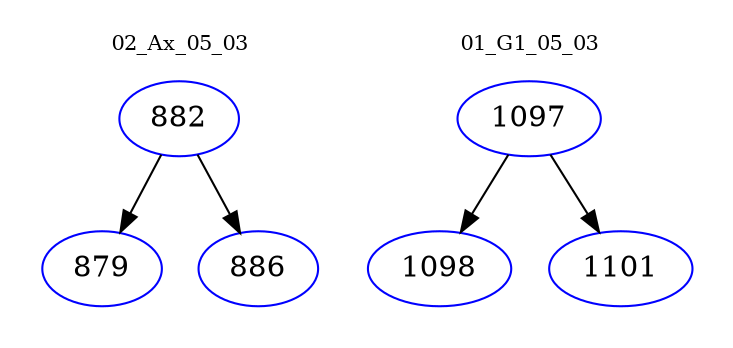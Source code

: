 digraph{
subgraph cluster_0 {
color = white
label = "02_Ax_05_03";
fontsize=10;
T0_882 [label="882", color="blue"]
T0_882 -> T0_879 [color="black"]
T0_879 [label="879", color="blue"]
T0_882 -> T0_886 [color="black"]
T0_886 [label="886", color="blue"]
}
subgraph cluster_1 {
color = white
label = "01_G1_05_03";
fontsize=10;
T1_1097 [label="1097", color="blue"]
T1_1097 -> T1_1098 [color="black"]
T1_1098 [label="1098", color="blue"]
T1_1097 -> T1_1101 [color="black"]
T1_1101 [label="1101", color="blue"]
}
}
